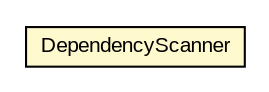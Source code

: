 #!/usr/local/bin/dot
#
# Class diagram 
# Generated by UMLGraph version R5_6-24-gf6e263 (http://www.umlgraph.org/)
#

digraph G {
	edge [fontname="arial",fontsize=10,labelfontname="arial",labelfontsize=10];
	node [fontname="arial",fontsize=10,shape=plaintext];
	nodesep=0.25;
	ranksep=0.5;
	// org.miloss.fgsms.dependency.DependencyScanner
	c325471 [label=<<table title="org.miloss.fgsms.dependency.DependencyScanner" border="0" cellborder="1" cellspacing="0" cellpadding="2" port="p" bgcolor="lemonChiffon" href="./DependencyScanner.html">
		<tr><td><table border="0" cellspacing="0" cellpadding="1">
<tr><td align="center" balign="center"> DependencyScanner </td></tr>
		</table></td></tr>
		</table>>, URL="./DependencyScanner.html", fontname="arial", fontcolor="black", fontsize=10.0];
}

